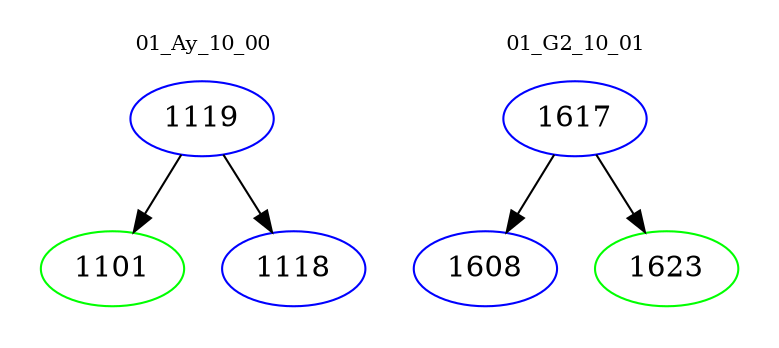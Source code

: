 digraph{
subgraph cluster_0 {
color = white
label = "01_Ay_10_00";
fontsize=10;
T0_1119 [label="1119", color="blue"]
T0_1119 -> T0_1101 [color="black"]
T0_1101 [label="1101", color="green"]
T0_1119 -> T0_1118 [color="black"]
T0_1118 [label="1118", color="blue"]
}
subgraph cluster_1 {
color = white
label = "01_G2_10_01";
fontsize=10;
T1_1617 [label="1617", color="blue"]
T1_1617 -> T1_1608 [color="black"]
T1_1608 [label="1608", color="blue"]
T1_1617 -> T1_1623 [color="black"]
T1_1623 [label="1623", color="green"]
}
}
